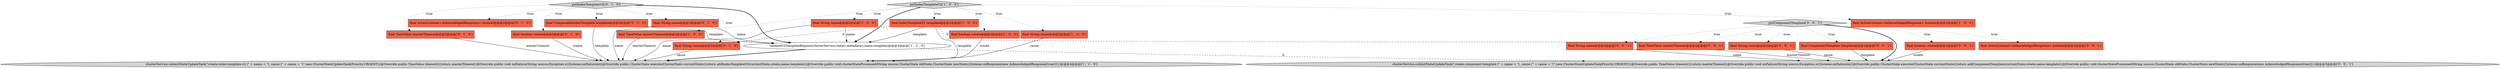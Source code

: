 digraph {
5 [style = filled, label = "putIndexTemplateV2['1', '0', '0']", fillcolor = lightgray, shape = diamond image = "AAA0AAABBB1BBB"];
6 [style = filled, label = "final String name@@@2@@@['1', '0', '0']", fillcolor = tomato, shape = box image = "AAA0AAABBB1BBB"];
2 [style = filled, label = "final ActionListener<AcknowledgedResponse> listener@@@2@@@['1', '0', '0']", fillcolor = tomato, shape = box image = "AAA0AAABBB1BBB"];
9 [style = filled, label = "final ComposableIndexTemplate template@@@2@@@['0', '1', '0']", fillcolor = tomato, shape = box image = "AAA0AAABBB2BBB"];
15 [style = filled, label = "final String cause@@@2@@@['0', '1', '0']", fillcolor = tomato, shape = box image = "AAA1AAABBB2BBB"];
10 [style = filled, label = "final boolean create@@@2@@@['0', '1', '0']", fillcolor = tomato, shape = box image = "AAA0AAABBB2BBB"];
17 [style = filled, label = "final String cause@@@2@@@['0', '0', '1']", fillcolor = tomato, shape = box image = "AAA0AAABBB3BBB"];
0 [style = filled, label = "final boolean create@@@2@@@['1', '0', '0']", fillcolor = tomato, shape = box image = "AAA0AAABBB1BBB"];
3 [style = filled, label = "clusterService.submitStateUpdateTask(\"create-index-template-v2 (\" + name + \"(, cause (\" + cause + \"(\",new ClusterStateUpdateTask(Priority.URGENT){@Override public TimeValue timeout(){return masterTimeout}@Override public void onFailure(String source,Exception e){listener.onFailure(e)}@Override public ClusterState execute(ClusterState currentState){return addIndexTemplateV2(currentState,create,name,template)}@Override public void clusterStateProcessed(String source,ClusterState oldState,ClusterState newState){listener.onResponse(new AcknowledgedResponse(true))}})@@@4@@@['1', '1', '0']", fillcolor = lightgray, shape = ellipse image = "AAA0AAABBB1BBB"];
11 [style = filled, label = "final String name@@@2@@@['0', '1', '0']", fillcolor = tomato, shape = box image = "AAA0AAABBB2BBB"];
19 [style = filled, label = "clusterService.submitStateUpdateTask(\"create-component-template (\" + name + \"(, cause (\" + cause + \"(\",new ClusterStateUpdateTask(Priority.URGENT){@Override public TimeValue timeout(){return masterTimeout}@Override public void onFailure(String source,Exception e){listener.onFailure(e)}@Override public ClusterState execute(ClusterState currentState){return addComponentTemplate(currentState,create,name,template)}@Override public void clusterStateProcessed(String source,ClusterState oldState,ClusterState newState){listener.onResponse(new AcknowledgedResponse(true))}})@@@3@@@['0', '0', '1']", fillcolor = lightgray, shape = ellipse image = "AAA0AAABBB3BBB"];
20 [style = filled, label = "final ComponentTemplate template@@@2@@@['0', '0', '1']", fillcolor = tomato, shape = box image = "AAA0AAABBB3BBB"];
18 [style = filled, label = "putComponentTemplate['0', '0', '1']", fillcolor = lightgray, shape = diamond image = "AAA0AAABBB3BBB"];
14 [style = filled, label = "final TimeValue masterTimeout@@@2@@@['0', '1', '0']", fillcolor = tomato, shape = box image = "AAA0AAABBB2BBB"];
8 [style = filled, label = "final IndexTemplateV2 template@@@2@@@['1', '0', '0']", fillcolor = tomato, shape = box image = "AAA1AAABBB1BBB"];
4 [style = filled, label = "validateV2TemplateRequest(clusterService.state().metadata(),name,template)@@@3@@@['1', '1', '0']", fillcolor = white, shape = ellipse image = "AAA0AAABBB1BBB"];
23 [style = filled, label = "final TimeValue masterTimeout@@@2@@@['0', '0', '1']", fillcolor = tomato, shape = box image = "AAA0AAABBB3BBB"];
21 [style = filled, label = "final boolean create@@@2@@@['0', '0', '1']", fillcolor = tomato, shape = box image = "AAA0AAABBB3BBB"];
13 [style = filled, label = "putIndexTemplateV2['0', '1', '0']", fillcolor = lightgray, shape = diamond image = "AAA0AAABBB2BBB"];
7 [style = filled, label = "final String cause@@@2@@@['1', '0', '0']", fillcolor = tomato, shape = box image = "AAA0AAABBB1BBB"];
1 [style = filled, label = "final TimeValue masterTimeout@@@2@@@['1', '0', '0']", fillcolor = tomato, shape = box image = "AAA0AAABBB1BBB"];
12 [style = filled, label = "final ActionListener<AcknowledgedResponse> listener@@@2@@@['0', '1', '0']", fillcolor = tomato, shape = box image = "AAA0AAABBB2BBB"];
22 [style = filled, label = "final String name@@@2@@@['0', '0', '1']", fillcolor = tomato, shape = box image = "AAA0AAABBB3BBB"];
16 [style = filled, label = "final ActionListener<AcknowledgedResponse> listener@@@2@@@['0', '0', '1']", fillcolor = tomato, shape = box image = "AAA0AAABBB3BBB"];
11->4 [style = solid, label="name"];
20->19 [style = solid, label="template"];
15->3 [style = solid, label="cause"];
6->4 [style = solid, label="name"];
4->3 [style = bold, label=""];
8->4 [style = solid, label="template"];
11->3 [style = solid, label="name"];
10->3 [style = solid, label="create"];
13->12 [style = dotted, label="true"];
18->16 [style = dotted, label="true"];
7->3 [style = solid, label="cause"];
22->19 [style = solid, label="name"];
5->1 [style = dotted, label="true"];
8->15 [style = dashed, label="0"];
8->23 [style = dashed, label="0"];
18->21 [style = dotted, label="true"];
18->19 [style = bold, label=""];
9->3 [style = solid, label="template"];
5->6 [style = dotted, label="true"];
1->3 [style = solid, label="masterTimeout"];
8->3 [style = solid, label="template"];
5->0 [style = dotted, label="true"];
18->20 [style = dotted, label="true"];
18->23 [style = dotted, label="true"];
13->10 [style = dotted, label="true"];
23->19 [style = solid, label="masterTimeout"];
6->3 [style = solid, label="name"];
14->3 [style = solid, label="masterTimeout"];
5->7 [style = dotted, label="true"];
5->4 [style = bold, label=""];
17->19 [style = solid, label="cause"];
13->11 [style = dotted, label="true"];
21->19 [style = solid, label="create"];
4->19 [style = dashed, label="0"];
13->15 [style = dotted, label="true"];
18->22 [style = dotted, label="true"];
18->17 [style = dotted, label="true"];
5->8 [style = dotted, label="true"];
13->14 [style = dotted, label="true"];
0->3 [style = solid, label="create"];
5->2 [style = dotted, label="true"];
9->4 [style = solid, label="template"];
13->4 [style = bold, label=""];
13->9 [style = dotted, label="true"];
}
